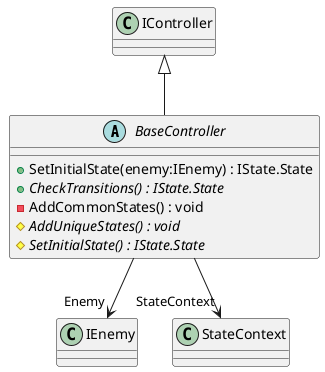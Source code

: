 @startuml
abstract class BaseController {
    + SetInitialState(enemy:IEnemy) : IState.State
    + {abstract} CheckTransitions() : IState.State
    - AddCommonStates() : void
    # {abstract} AddUniqueStates() : void
    # {abstract} SetInitialState() : IState.State
}
IController <|-- BaseController
BaseController --> "Enemy" IEnemy
BaseController --> "StateContext" StateContext
@enduml
